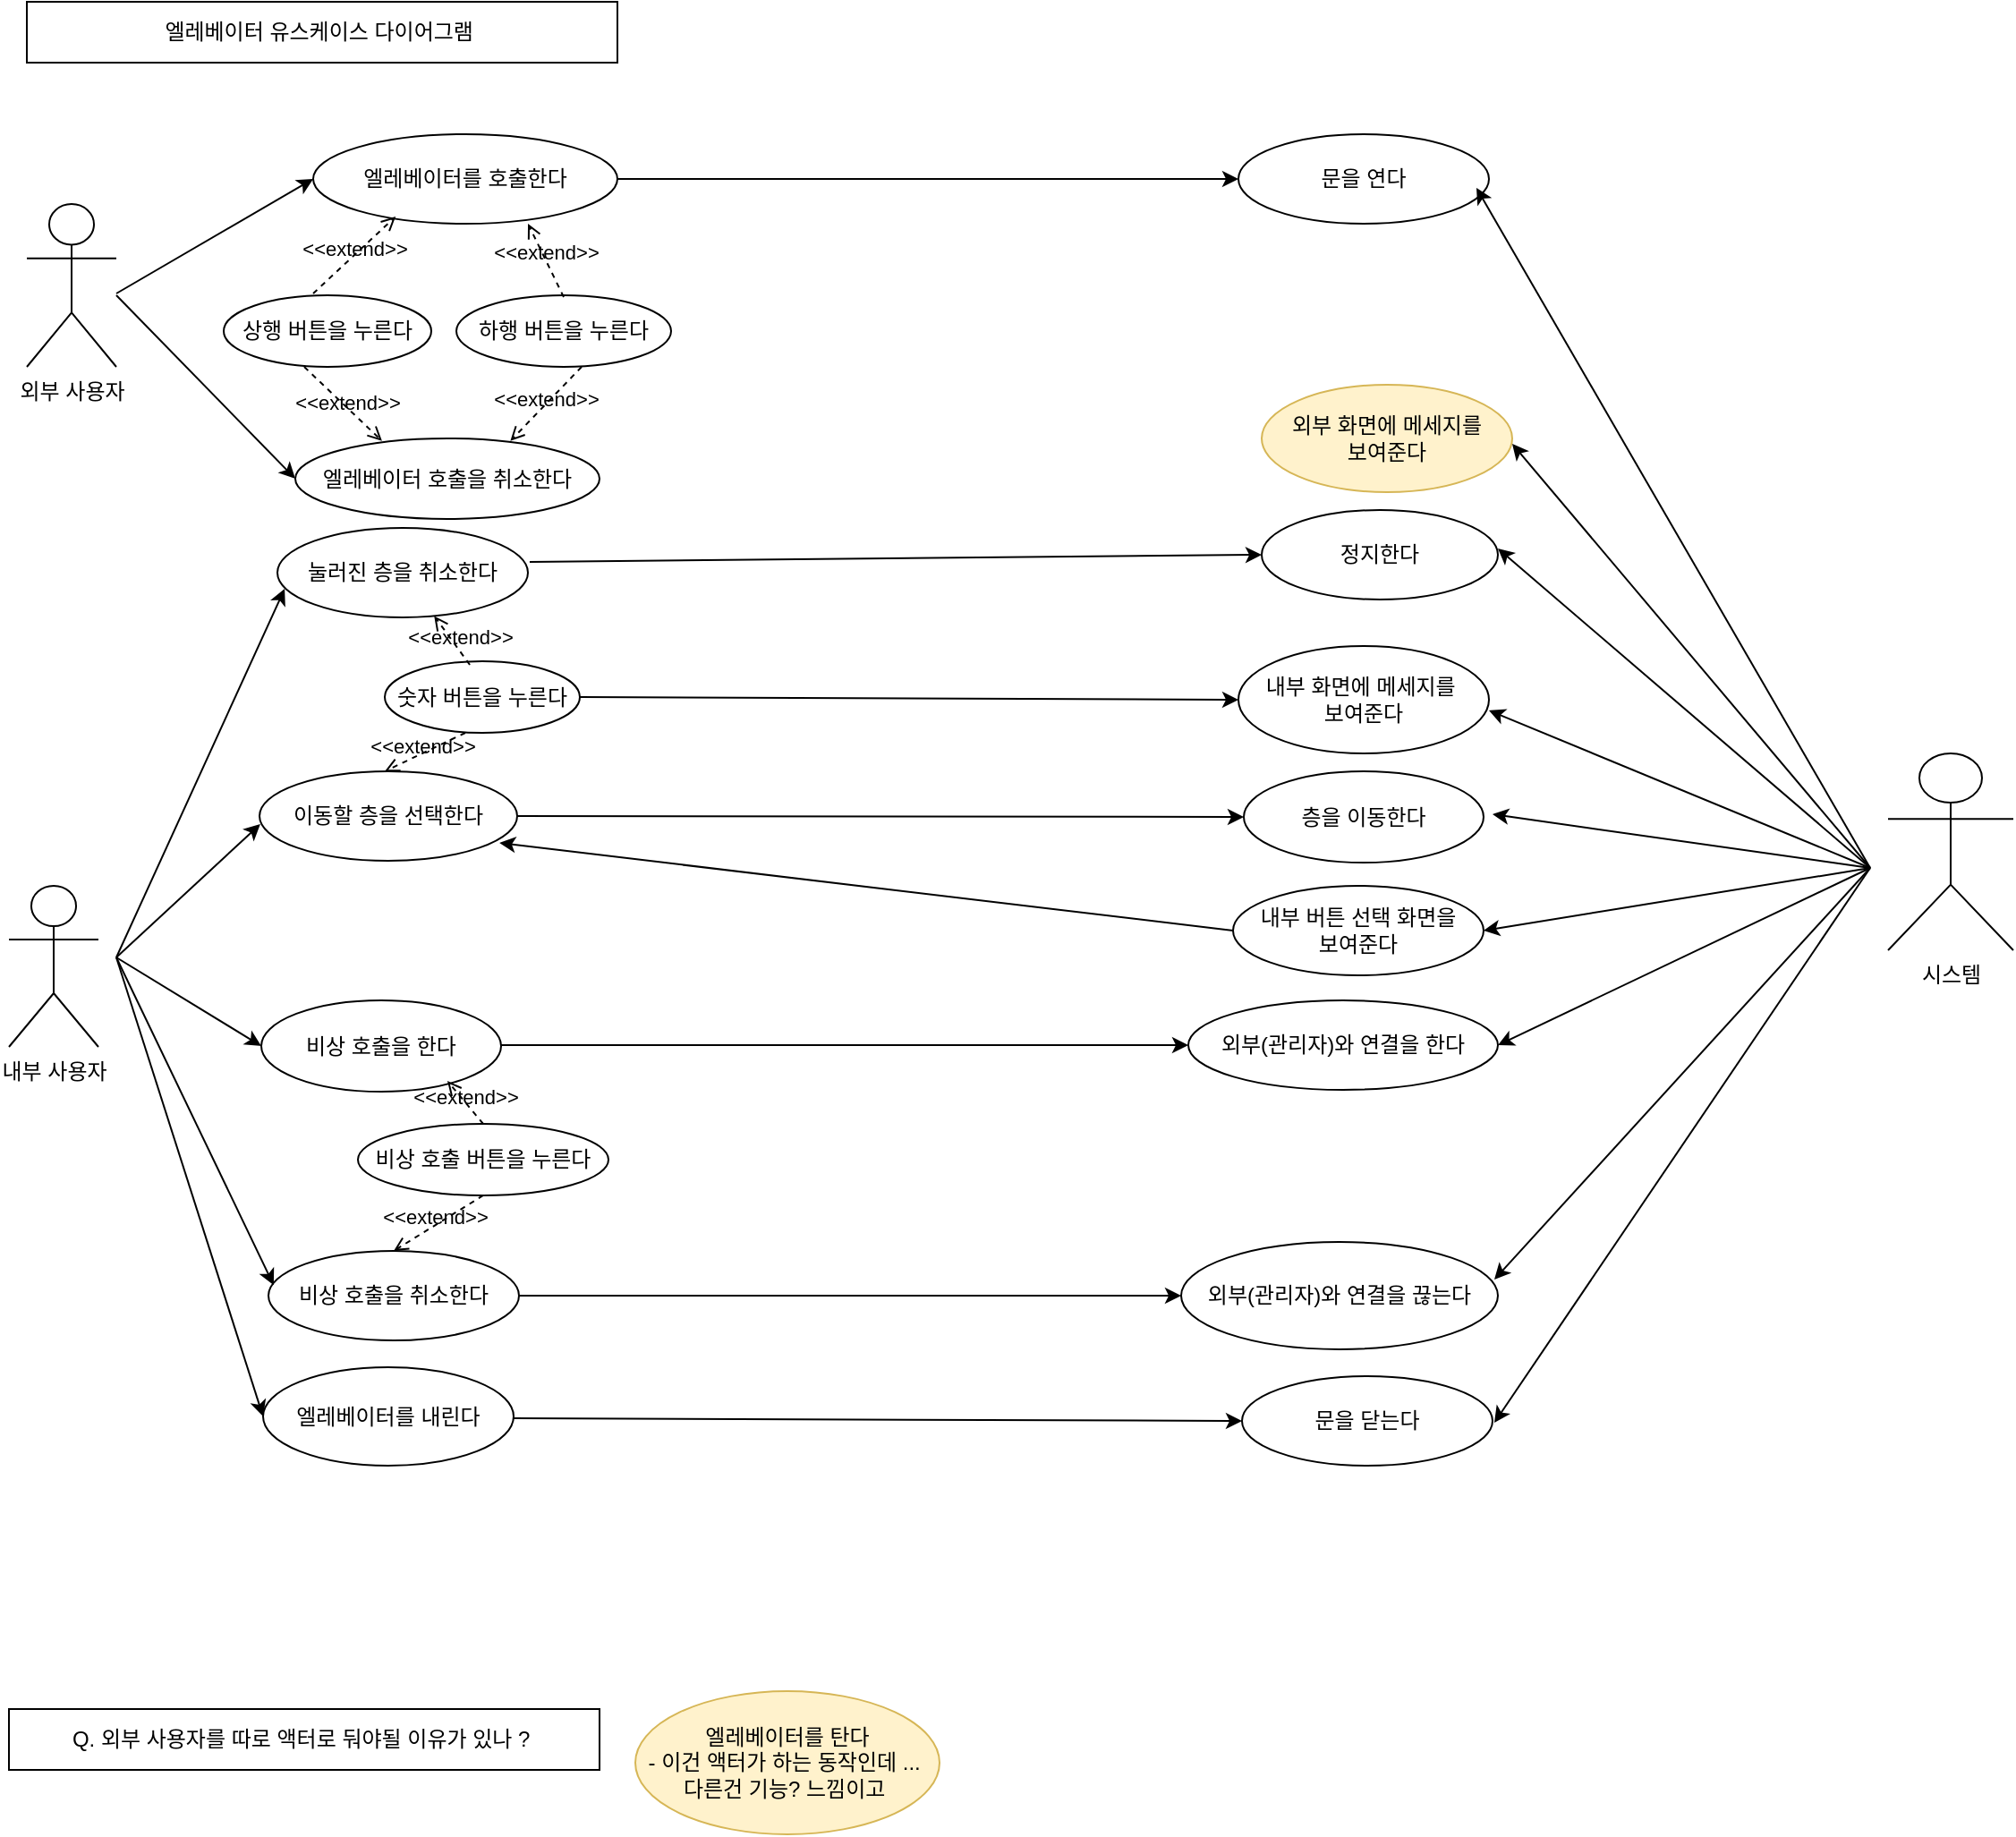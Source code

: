 <mxfile version="21.7.2" type="github">
  <diagram name="페이지-1" id="53Q3UClLWomSRLcQ5Eca">
    <mxGraphModel dx="2074" dy="1110" grid="1" gridSize="10" guides="1" tooltips="1" connect="1" arrows="1" fold="1" page="1" pageScale="1" pageWidth="827" pageHeight="1169" math="0" shadow="0">
      <root>
        <mxCell id="0" />
        <mxCell id="1" parent="0" />
        <mxCell id="rM92m6WjBes2DzVafnE3-1" value="외부 사용자" style="shape=umlActor;verticalLabelPosition=bottom;verticalAlign=top;html=1;outlineConnect=0;" parent="1" vertex="1">
          <mxGeometry x="30" y="709" width="50" height="91" as="geometry" />
        </mxCell>
        <mxCell id="rM92m6WjBes2DzVafnE3-2" value="상행 버튼을 누른다" style="ellipse;whiteSpace=wrap;html=1;" parent="1" vertex="1">
          <mxGeometry x="140" y="760" width="116" height="40" as="geometry" />
        </mxCell>
        <mxCell id="rM92m6WjBes2DzVafnE3-3" value="하행 버튼을 누른다" style="ellipse;whiteSpace=wrap;html=1;" parent="1" vertex="1">
          <mxGeometry x="270" y="760" width="120" height="40" as="geometry" />
        </mxCell>
        <mxCell id="rM92m6WjBes2DzVafnE3-4" value="엘레베이터를 탄다&lt;br&gt;- 이건 액터가 하는 동작인데 ...&amp;nbsp;&lt;br&gt;다른건 기능? 느낌이고&amp;nbsp;" style="ellipse;whiteSpace=wrap;html=1;fillColor=#fff2cc;strokeColor=#d6b656;" parent="1" vertex="1">
          <mxGeometry x="370" y="1540" width="170" height="80" as="geometry" />
        </mxCell>
        <mxCell id="rM92m6WjBes2DzVafnE3-6" value="내부 사용자" style="shape=umlActor;verticalLabelPosition=bottom;verticalAlign=top;html=1;outlineConnect=0;" parent="1" vertex="1">
          <mxGeometry x="20" y="1090" width="50" height="90" as="geometry" />
        </mxCell>
        <mxCell id="rM92m6WjBes2DzVafnE3-7" value="숫자 버튼을 누른다" style="ellipse;whiteSpace=wrap;html=1;" parent="1" vertex="1">
          <mxGeometry x="230" y="964.5" width="109" height="40" as="geometry" />
        </mxCell>
        <mxCell id="rM92m6WjBes2DzVafnE3-8" value="비상 호출을 한다" style="ellipse;whiteSpace=wrap;html=1;" parent="1" vertex="1">
          <mxGeometry x="161" y="1154" width="134" height="51" as="geometry" />
        </mxCell>
        <mxCell id="rM92m6WjBes2DzVafnE3-11" value="엘레베이터를 내린다" style="ellipse;whiteSpace=wrap;html=1;" parent="1" vertex="1">
          <mxGeometry x="162" y="1359" width="140" height="55" as="geometry" />
        </mxCell>
        <mxCell id="aBRIKeooZYA7CBRIlUgZ-55" value="" style="edgeStyle=orthogonalEdgeStyle;rounded=0;orthogonalLoop=1;jettySize=auto;html=1;" edge="1" parent="1" source="rM92m6WjBes2DzVafnE3-13" target="aBRIKeooZYA7CBRIlUgZ-7">
          <mxGeometry relative="1" as="geometry" />
        </mxCell>
        <mxCell id="rM92m6WjBes2DzVafnE3-13" value="엘레베이터를 호출한다" style="ellipse;whiteSpace=wrap;html=1;" parent="1" vertex="1">
          <mxGeometry x="190" y="670" width="170" height="50" as="geometry" />
        </mxCell>
        <mxCell id="rM92m6WjBes2DzVafnE3-23" value="이동할 층을 선택한다" style="ellipse;whiteSpace=wrap;html=1;" parent="1" vertex="1">
          <mxGeometry x="160" y="1026" width="144" height="50" as="geometry" />
        </mxCell>
        <mxCell id="rM92m6WjBes2DzVafnE3-24" value="눌러진 층을 취소한다" style="ellipse;whiteSpace=wrap;html=1;" parent="1" vertex="1">
          <mxGeometry x="170" y="890" width="140" height="50" as="geometry" />
        </mxCell>
        <mxCell id="rM92m6WjBes2DzVafnE3-25" value="비상 호출을 취소한다" style="ellipse;whiteSpace=wrap;html=1;" parent="1" vertex="1">
          <mxGeometry x="165" y="1294" width="140" height="50" as="geometry" />
        </mxCell>
        <mxCell id="rM92m6WjBes2DzVafnE3-29" value="" style="endArrow=classic;html=1;rounded=0;entryX=0.003;entryY=0.591;entryDx=0;entryDy=0;entryPerimeter=0;" parent="1" target="rM92m6WjBes2DzVafnE3-23" edge="1">
          <mxGeometry width="50" height="50" relative="1" as="geometry">
            <mxPoint x="80" y="1130" as="sourcePoint" />
            <mxPoint x="130" y="1060" as="targetPoint" />
          </mxGeometry>
        </mxCell>
        <mxCell id="rM92m6WjBes2DzVafnE3-30" value="" style="endArrow=classic;html=1;rounded=0;entryX=0;entryY=0.5;entryDx=0;entryDy=0;" parent="1" target="rM92m6WjBes2DzVafnE3-11" edge="1">
          <mxGeometry width="50" height="50" relative="1" as="geometry">
            <mxPoint x="80" y="1130" as="sourcePoint" />
            <mxPoint x="175" y="1289" as="targetPoint" />
          </mxGeometry>
        </mxCell>
        <mxCell id="rM92m6WjBes2DzVafnE3-31" value="비상 호출 버튼을 누른다" style="ellipse;whiteSpace=wrap;html=1;" parent="1" vertex="1">
          <mxGeometry x="215" y="1223" width="140" height="40" as="geometry" />
        </mxCell>
        <mxCell id="rM92m6WjBes2DzVafnE3-32" value="엘레베이터 호출을 취소한다" style="ellipse;whiteSpace=wrap;html=1;" parent="1" vertex="1">
          <mxGeometry x="180" y="840" width="170" height="45" as="geometry" />
        </mxCell>
        <mxCell id="aBRIKeooZYA7CBRIlUgZ-2" value="시스템" style="shape=umlActor;verticalLabelPosition=bottom;verticalAlign=top;html=1;outlineConnect=0;" vertex="1" parent="1">
          <mxGeometry x="1070" y="1016" width="70" height="110" as="geometry" />
        </mxCell>
        <mxCell id="aBRIKeooZYA7CBRIlUgZ-3" value="외부(관리자)와 연결을 한다" style="ellipse;whiteSpace=wrap;html=1;" vertex="1" parent="1">
          <mxGeometry x="679" y="1154" width="173" height="50" as="geometry" />
        </mxCell>
        <mxCell id="aBRIKeooZYA7CBRIlUgZ-4" value="층을 이동한다" style="ellipse;whiteSpace=wrap;html=1;" vertex="1" parent="1">
          <mxGeometry x="710" y="1026" width="134" height="51" as="geometry" />
        </mxCell>
        <mxCell id="aBRIKeooZYA7CBRIlUgZ-5" value="외부 화면에 메세지를&lt;br&gt;보여준다" style="ellipse;whiteSpace=wrap;html=1;fillColor=#fff2cc;strokeColor=#d6b656;" vertex="1" parent="1">
          <mxGeometry x="720" y="810" width="140" height="60" as="geometry" />
        </mxCell>
        <mxCell id="aBRIKeooZYA7CBRIlUgZ-6" value="문을 닫는다" style="ellipse;whiteSpace=wrap;html=1;" vertex="1" parent="1">
          <mxGeometry x="709" y="1364" width="140" height="50" as="geometry" />
        </mxCell>
        <mxCell id="aBRIKeooZYA7CBRIlUgZ-7" value="문을 연다" style="ellipse;whiteSpace=wrap;html=1;" vertex="1" parent="1">
          <mxGeometry x="707" y="670" width="140" height="50" as="geometry" />
        </mxCell>
        <mxCell id="aBRIKeooZYA7CBRIlUgZ-8" value="내부 버튼 선택 화면을 &lt;br&gt;보여준다" style="ellipse;whiteSpace=wrap;html=1;" vertex="1" parent="1">
          <mxGeometry x="704" y="1090" width="140" height="50" as="geometry" />
        </mxCell>
        <mxCell id="aBRIKeooZYA7CBRIlUgZ-11" value="정지한다" style="ellipse;whiteSpace=wrap;html=1;" vertex="1" parent="1">
          <mxGeometry x="720" y="880" width="132" height="50" as="geometry" />
        </mxCell>
        <mxCell id="aBRIKeooZYA7CBRIlUgZ-12" value="내부 화면에 메세지를&amp;nbsp;&lt;br&gt;보여준다" style="ellipse;whiteSpace=wrap;html=1;" vertex="1" parent="1">
          <mxGeometry x="707" y="956" width="140" height="60" as="geometry" />
        </mxCell>
        <mxCell id="aBRIKeooZYA7CBRIlUgZ-20" value="" style="endArrow=classic;html=1;rounded=0;entryX=0;entryY=0.5;entryDx=0;entryDy=0;exitX=1.007;exitY=0.38;exitDx=0;exitDy=0;exitPerimeter=0;" edge="1" parent="1" source="rM92m6WjBes2DzVafnE3-24" target="aBRIKeooZYA7CBRIlUgZ-11">
          <mxGeometry width="50" height="50" relative="1" as="geometry">
            <mxPoint x="216" y="930" as="sourcePoint" />
            <mxPoint x="266" y="880" as="targetPoint" />
            <Array as="points" />
          </mxGeometry>
        </mxCell>
        <mxCell id="aBRIKeooZYA7CBRIlUgZ-21" value="외부(관리자)와 연결을 끊는다" style="ellipse;whiteSpace=wrap;html=1;" vertex="1" parent="1">
          <mxGeometry x="675" y="1289" width="177" height="60" as="geometry" />
        </mxCell>
        <mxCell id="aBRIKeooZYA7CBRIlUgZ-22" value="" style="endArrow=classic;html=1;rounded=0;entryX=0;entryY=0.5;entryDx=0;entryDy=0;exitX=1;exitY=0.5;exitDx=0;exitDy=0;" edge="1" parent="1" source="rM92m6WjBes2DzVafnE3-7" target="aBRIKeooZYA7CBRIlUgZ-12">
          <mxGeometry width="50" height="50" relative="1" as="geometry">
            <mxPoint x="439" y="970" as="sourcePoint" />
            <mxPoint x="489" y="920" as="targetPoint" />
          </mxGeometry>
        </mxCell>
        <mxCell id="aBRIKeooZYA7CBRIlUgZ-27" value="" style="endArrow=classic;html=1;rounded=0;entryX=0;entryY=0.5;entryDx=0;entryDy=0;" edge="1" parent="1" target="aBRIKeooZYA7CBRIlUgZ-3">
          <mxGeometry width="50" height="50" relative="1" as="geometry">
            <mxPoint x="295" y="1179" as="sourcePoint" />
            <mxPoint x="345" y="1129" as="targetPoint" />
          </mxGeometry>
        </mxCell>
        <mxCell id="aBRIKeooZYA7CBRIlUgZ-30" value="" style="endArrow=classic;html=1;rounded=0;entryX=0;entryY=0.5;entryDx=0;entryDy=0;exitX=1;exitY=0.5;exitDx=0;exitDy=0;" edge="1" parent="1" source="rM92m6WjBes2DzVafnE3-25" target="aBRIKeooZYA7CBRIlUgZ-21">
          <mxGeometry width="50" height="50" relative="1" as="geometry">
            <mxPoint x="305" y="1306" as="sourcePoint" />
            <mxPoint x="355" y="1256" as="targetPoint" />
          </mxGeometry>
        </mxCell>
        <mxCell id="aBRIKeooZYA7CBRIlUgZ-31" value="" style="endArrow=classic;html=1;rounded=0;entryX=0;entryY=0.5;entryDx=0;entryDy=0;" edge="1" parent="1" target="aBRIKeooZYA7CBRIlUgZ-6">
          <mxGeometry width="50" height="50" relative="1" as="geometry">
            <mxPoint x="302" y="1387.5" as="sourcePoint" />
            <mxPoint x="685" y="1390.5" as="targetPoint" />
          </mxGeometry>
        </mxCell>
        <mxCell id="aBRIKeooZYA7CBRIlUgZ-33" value="" style="endArrow=classic;html=1;rounded=0;entryX=0;entryY=0.5;entryDx=0;entryDy=0;exitX=1;exitY=0.5;exitDx=0;exitDy=0;" edge="1" parent="1" source="rM92m6WjBes2DzVafnE3-23" target="aBRIKeooZYA7CBRIlUgZ-4">
          <mxGeometry width="50" height="50" relative="1" as="geometry">
            <mxPoint x="300" y="1030" as="sourcePoint" />
            <mxPoint x="350" y="980" as="targetPoint" />
          </mxGeometry>
        </mxCell>
        <mxCell id="aBRIKeooZYA7CBRIlUgZ-39" value="Q. 외부 사용자를 따로 액터로 둬야될 이유가 있나 ?&amp;nbsp;" style="rounded=0;whiteSpace=wrap;html=1;" vertex="1" parent="1">
          <mxGeometry x="20" y="1550" width="330" height="34" as="geometry" />
        </mxCell>
        <mxCell id="aBRIKeooZYA7CBRIlUgZ-40" value="" style="endArrow=classic;html=1;rounded=0;entryX=0;entryY=0.5;entryDx=0;entryDy=0;" edge="1" parent="1" target="rM92m6WjBes2DzVafnE3-13">
          <mxGeometry width="50" height="50" relative="1" as="geometry">
            <mxPoint x="80" y="759" as="sourcePoint" />
            <mxPoint x="130" y="709" as="targetPoint" />
          </mxGeometry>
        </mxCell>
        <mxCell id="aBRIKeooZYA7CBRIlUgZ-41" value="" style="endArrow=classic;html=1;rounded=0;entryX=0;entryY=0.5;entryDx=0;entryDy=0;" edge="1" parent="1" target="rM92m6WjBes2DzVafnE3-32">
          <mxGeometry width="50" height="50" relative="1" as="geometry">
            <mxPoint x="80" y="760" as="sourcePoint" />
            <mxPoint x="130" y="710" as="targetPoint" />
          </mxGeometry>
        </mxCell>
        <mxCell id="aBRIKeooZYA7CBRIlUgZ-43" value="&amp;lt;&amp;lt;extend&amp;gt;&amp;gt;" style="html=1;verticalAlign=bottom;labelBackgroundColor=none;endArrow=open;endFill=0;dashed=1;rounded=0;entryX=0.706;entryY=1;entryDx=0;entryDy=0;entryPerimeter=0;" edge="1" parent="1" target="rM92m6WjBes2DzVafnE3-13">
          <mxGeometry x="-0.185" y="2" width="160" relative="1" as="geometry">
            <mxPoint x="330" y="761" as="sourcePoint" />
            <mxPoint x="310" y="731" as="targetPoint" />
            <mxPoint as="offset" />
          </mxGeometry>
        </mxCell>
        <mxCell id="aBRIKeooZYA7CBRIlUgZ-44" value="&amp;lt;&amp;lt;extend&amp;gt;&amp;gt;" style="html=1;verticalAlign=bottom;labelBackgroundColor=none;endArrow=open;endFill=0;dashed=1;rounded=0;entryX=0.271;entryY=0.92;entryDx=0;entryDy=0;entryPerimeter=0;" edge="1" parent="1" target="rM92m6WjBes2DzVafnE3-13">
          <mxGeometry x="-0.132" y="-4" width="160" relative="1" as="geometry">
            <mxPoint x="190" y="759" as="sourcePoint" />
            <mxPoint x="226" y="709" as="targetPoint" />
            <mxPoint as="offset" />
          </mxGeometry>
        </mxCell>
        <mxCell id="aBRIKeooZYA7CBRIlUgZ-45" value="&amp;lt;&amp;lt;extend&amp;gt;&amp;gt;" style="html=1;verticalAlign=bottom;labelBackgroundColor=none;endArrow=open;endFill=0;dashed=1;rounded=0;entryX=0.285;entryY=0.031;entryDx=0;entryDy=0;entryPerimeter=0;" edge="1" parent="1" target="rM92m6WjBes2DzVafnE3-32">
          <mxGeometry x="0.249" y="-4" width="160" relative="1" as="geometry">
            <mxPoint x="185" y="800" as="sourcePoint" />
            <mxPoint x="345" y="800" as="targetPoint" />
            <mxPoint as="offset" />
          </mxGeometry>
        </mxCell>
        <mxCell id="aBRIKeooZYA7CBRIlUgZ-46" value="&amp;lt;&amp;lt;extend&amp;gt;&amp;gt;" style="html=1;verticalAlign=bottom;labelBackgroundColor=none;endArrow=open;endFill=0;dashed=1;rounded=0;entryX=0.707;entryY=0.031;entryDx=0;entryDy=0;entryPerimeter=0;" edge="1" parent="1" target="rM92m6WjBes2DzVafnE3-32">
          <mxGeometry x="0.163" y="4" width="160" relative="1" as="geometry">
            <mxPoint x="340" y="800" as="sourcePoint" />
            <mxPoint x="500" y="800" as="targetPoint" />
            <mxPoint as="offset" />
          </mxGeometry>
        </mxCell>
        <mxCell id="aBRIKeooZYA7CBRIlUgZ-47" value="" style="endArrow=classic;html=1;rounded=0;entryX=0.029;entryY=0.68;entryDx=0;entryDy=0;entryPerimeter=0;" edge="1" parent="1" target="rM92m6WjBes2DzVafnE3-24">
          <mxGeometry width="50" height="50" relative="1" as="geometry">
            <mxPoint x="80" y="1130" as="sourcePoint" />
            <mxPoint x="150" y="1015" as="targetPoint" />
          </mxGeometry>
        </mxCell>
        <mxCell id="aBRIKeooZYA7CBRIlUgZ-49" value="" style="endArrow=classic;html=1;rounded=0;entryX=0.021;entryY=0.383;entryDx=0;entryDy=0;entryPerimeter=0;" edge="1" parent="1" target="rM92m6WjBes2DzVafnE3-25">
          <mxGeometry width="50" height="50" relative="1" as="geometry">
            <mxPoint x="80" y="1130" as="sourcePoint" />
            <mxPoint x="177.9" y="1289.9" as="targetPoint" />
          </mxGeometry>
        </mxCell>
        <mxCell id="aBRIKeooZYA7CBRIlUgZ-50" value="&amp;lt;&amp;lt;extend&amp;gt;&amp;gt;" style="html=1;verticalAlign=bottom;labelBackgroundColor=none;endArrow=open;endFill=0;dashed=1;rounded=0;exitX=0.5;exitY=0;exitDx=0;exitDy=0;" edge="1" parent="1" source="rM92m6WjBes2DzVafnE3-31">
          <mxGeometry x="-0.3" y="4" width="160" relative="1" as="geometry">
            <mxPoint x="289" y="1249" as="sourcePoint" />
            <mxPoint x="265" y="1199" as="targetPoint" />
            <mxPoint as="offset" />
          </mxGeometry>
        </mxCell>
        <mxCell id="aBRIKeooZYA7CBRIlUgZ-51" value="&amp;lt;&amp;lt;extend&amp;gt;&amp;gt;" style="html=1;verticalAlign=bottom;labelBackgroundColor=none;endArrow=open;endFill=0;dashed=1;rounded=0;entryX=0.5;entryY=0;entryDx=0;entryDy=0;exitX=0.5;exitY=1;exitDx=0;exitDy=0;" edge="1" parent="1" source="rM92m6WjBes2DzVafnE3-31" target="rM92m6WjBes2DzVafnE3-25">
          <mxGeometry x="0.163" y="4" width="160" relative="1" as="geometry">
            <mxPoint x="275" y="1238" as="sourcePoint" />
            <mxPoint x="235" y="1279" as="targetPoint" />
            <mxPoint as="offset" />
          </mxGeometry>
        </mxCell>
        <mxCell id="aBRIKeooZYA7CBRIlUgZ-52" value="&amp;lt;&amp;lt;extend&amp;gt;&amp;gt;" style="html=1;verticalAlign=bottom;labelBackgroundColor=none;endArrow=open;endFill=0;dashed=1;rounded=0;exitX=0.436;exitY=0.05;exitDx=0;exitDy=0;exitPerimeter=0;" edge="1" parent="1" source="rM92m6WjBes2DzVafnE3-7" target="rM92m6WjBes2DzVafnE3-24">
          <mxGeometry x="-0.501" y="1" width="160" relative="1" as="geometry">
            <mxPoint x="360" y="964.5" as="sourcePoint" />
            <mxPoint x="406" y="921.5" as="targetPoint" />
            <mxPoint as="offset" />
          </mxGeometry>
        </mxCell>
        <mxCell id="aBRIKeooZYA7CBRIlUgZ-53" value="&amp;lt;&amp;lt;extend&amp;gt;&amp;gt;" style="html=1;verticalAlign=bottom;labelBackgroundColor=none;endArrow=open;endFill=0;dashed=1;rounded=0;entryX=0.707;entryY=0.031;entryDx=0;entryDy=0;entryPerimeter=0;exitX=0.413;exitY=1;exitDx=0;exitDy=0;exitPerimeter=0;" edge="1" parent="1" source="rM92m6WjBes2DzVafnE3-7">
          <mxGeometry x="0.163" y="4" width="160" relative="1" as="geometry">
            <mxPoint x="270" y="985" as="sourcePoint" />
            <mxPoint x="230" y="1026" as="targetPoint" />
            <mxPoint as="offset" />
          </mxGeometry>
        </mxCell>
        <mxCell id="aBRIKeooZYA7CBRIlUgZ-56" value="" style="endArrow=classic;html=1;rounded=0;entryX=0.95;entryY=0.6;entryDx=0;entryDy=0;entryPerimeter=0;" edge="1" parent="1" target="aBRIKeooZYA7CBRIlUgZ-7">
          <mxGeometry width="50" height="50" relative="1" as="geometry">
            <mxPoint x="1060" y="1080" as="sourcePoint" />
            <mxPoint x="1070" y="976" as="targetPoint" />
          </mxGeometry>
        </mxCell>
        <mxCell id="aBRIKeooZYA7CBRIlUgZ-57" value="" style="endArrow=classic;html=1;rounded=0;entryX=0.95;entryY=0.6;entryDx=0;entryDy=0;entryPerimeter=0;" edge="1" parent="1">
          <mxGeometry width="50" height="50" relative="1" as="geometry">
            <mxPoint x="1060" y="1080" as="sourcePoint" />
            <mxPoint x="860" y="843" as="targetPoint" />
          </mxGeometry>
        </mxCell>
        <mxCell id="aBRIKeooZYA7CBRIlUgZ-58" value="" style="endArrow=classic;html=1;rounded=0;entryX=0.95;entryY=0.6;entryDx=0;entryDy=0;entryPerimeter=0;" edge="1" parent="1">
          <mxGeometry width="50" height="50" relative="1" as="geometry">
            <mxPoint x="1060" y="1080" as="sourcePoint" />
            <mxPoint x="852" y="901.5" as="targetPoint" />
          </mxGeometry>
        </mxCell>
        <mxCell id="aBRIKeooZYA7CBRIlUgZ-59" value="" style="endArrow=classic;html=1;rounded=0;entryX=0.95;entryY=0.6;entryDx=0;entryDy=0;entryPerimeter=0;" edge="1" parent="1">
          <mxGeometry width="50" height="50" relative="1" as="geometry">
            <mxPoint x="1060" y="1080" as="sourcePoint" />
            <mxPoint x="847" y="992" as="targetPoint" />
          </mxGeometry>
        </mxCell>
        <mxCell id="aBRIKeooZYA7CBRIlUgZ-60" value="" style="endArrow=classic;html=1;rounded=0;entryX=0.95;entryY=0.6;entryDx=0;entryDy=0;entryPerimeter=0;" edge="1" parent="1">
          <mxGeometry width="50" height="50" relative="1" as="geometry">
            <mxPoint x="1060" y="1080" as="sourcePoint" />
            <mxPoint x="849" y="1050" as="targetPoint" />
          </mxGeometry>
        </mxCell>
        <mxCell id="aBRIKeooZYA7CBRIlUgZ-61" value="" style="endArrow=classic;html=1;rounded=0;entryX=1;entryY=0.5;entryDx=0;entryDy=0;" edge="1" parent="1" target="aBRIKeooZYA7CBRIlUgZ-8">
          <mxGeometry width="50" height="50" relative="1" as="geometry">
            <mxPoint x="1060" y="1080" as="sourcePoint" />
            <mxPoint x="847" y="1110" as="targetPoint" />
          </mxGeometry>
        </mxCell>
        <mxCell id="aBRIKeooZYA7CBRIlUgZ-62" value="" style="endArrow=classic;html=1;rounded=0;entryX=1;entryY=0.5;entryDx=0;entryDy=0;" edge="1" parent="1" target="aBRIKeooZYA7CBRIlUgZ-3">
          <mxGeometry width="50" height="50" relative="1" as="geometry">
            <mxPoint x="1060" y="1080" as="sourcePoint" />
            <mxPoint x="847" y="1250" as="targetPoint" />
          </mxGeometry>
        </mxCell>
        <mxCell id="aBRIKeooZYA7CBRIlUgZ-63" value="" style="endArrow=classic;html=1;rounded=0;" edge="1" parent="1">
          <mxGeometry width="50" height="50" relative="1" as="geometry">
            <mxPoint x="1060" y="1080" as="sourcePoint" />
            <mxPoint x="850" y="1310" as="targetPoint" />
          </mxGeometry>
        </mxCell>
        <mxCell id="aBRIKeooZYA7CBRIlUgZ-64" value="엘레베이터 유스케이스 다이어그램&amp;nbsp;" style="rounded=0;whiteSpace=wrap;html=1;" vertex="1" parent="1">
          <mxGeometry x="30" y="596" width="330" height="34" as="geometry" />
        </mxCell>
        <mxCell id="aBRIKeooZYA7CBRIlUgZ-65" value="" style="endArrow=classic;html=1;rounded=0;entryX=0.931;entryY=0.8;entryDx=0;entryDy=0;entryPerimeter=0;exitX=0;exitY=0.5;exitDx=0;exitDy=0;" edge="1" parent="1" source="aBRIKeooZYA7CBRIlUgZ-8" target="rM92m6WjBes2DzVafnE3-23">
          <mxGeometry width="50" height="50" relative="1" as="geometry">
            <mxPoint x="710" y="1120" as="sourcePoint" />
            <mxPoint x="840" y="1080" as="targetPoint" />
          </mxGeometry>
        </mxCell>
        <mxCell id="aBRIKeooZYA7CBRIlUgZ-67" value="" style="endArrow=classic;html=1;rounded=0;entryX=0;entryY=0.5;entryDx=0;entryDy=0;" edge="1" parent="1" target="rM92m6WjBes2DzVafnE3-8">
          <mxGeometry width="50" height="50" relative="1" as="geometry">
            <mxPoint x="80" y="1130" as="sourcePoint" />
            <mxPoint x="180" y="1313" as="targetPoint" />
          </mxGeometry>
        </mxCell>
        <mxCell id="aBRIKeooZYA7CBRIlUgZ-68" value="" style="endArrow=classic;html=1;rounded=0;" edge="1" parent="1">
          <mxGeometry width="50" height="50" relative="1" as="geometry">
            <mxPoint x="1060" y="1080" as="sourcePoint" />
            <mxPoint x="850" y="1390" as="targetPoint" />
          </mxGeometry>
        </mxCell>
      </root>
    </mxGraphModel>
  </diagram>
</mxfile>
